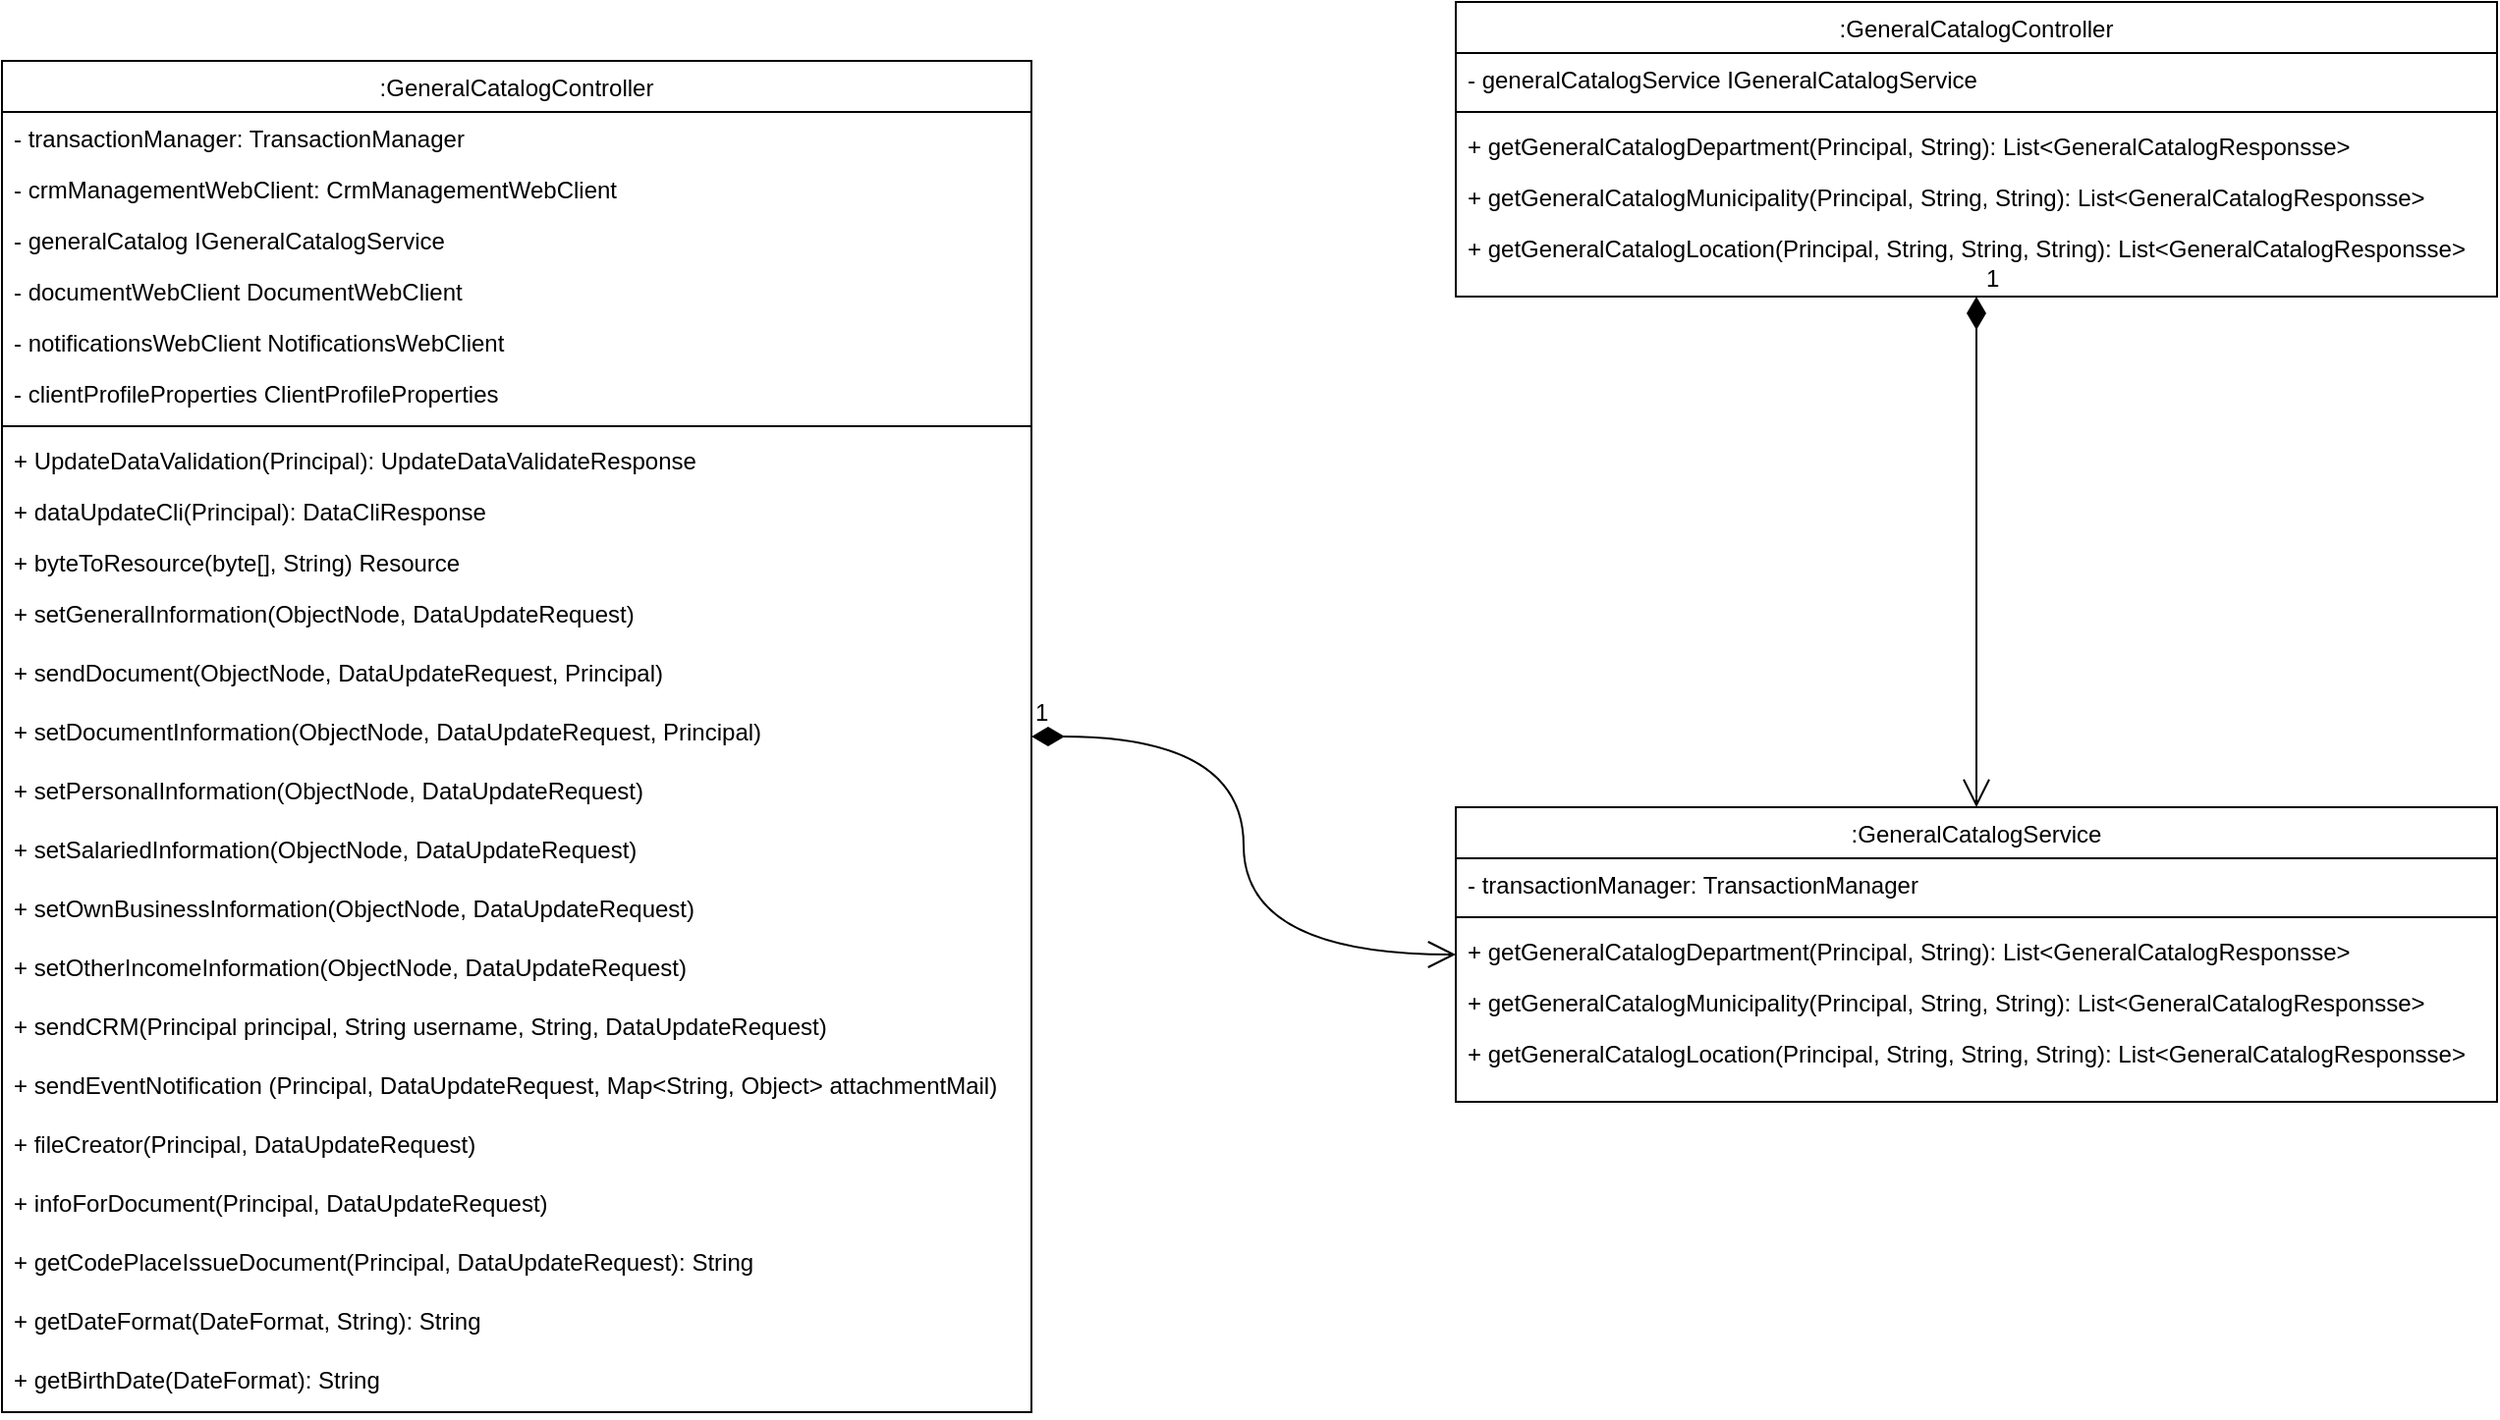 <mxfile version="24.3.1" type="github">
  <diagram id="C5RBs43oDa-KdzZeNtuy" name="Page-1">
    <mxGraphModel dx="974" dy="1546" grid="1" gridSize="10" guides="1" tooltips="1" connect="1" arrows="1" fold="1" page="1" pageScale="1" pageWidth="827" pageHeight="1169" math="0" shadow="0">
      <root>
        <mxCell id="WIyWlLk6GJQsqaUBKTNV-0" />
        <mxCell id="WIyWlLk6GJQsqaUBKTNV-1" parent="WIyWlLk6GJQsqaUBKTNV-0" />
        <mxCell id="a0fRmnBFIjUAvSHUjLkj-1" value=":GeneralCatalogController" style="swimlane;fontStyle=0;align=center;verticalAlign=top;childLayout=stackLayout;horizontal=1;startSize=26;horizontalStack=0;resizeParent=1;resizeLast=0;collapsible=1;marginBottom=0;rounded=0;shadow=0;strokeWidth=1;" parent="WIyWlLk6GJQsqaUBKTNV-1" vertex="1">
          <mxGeometry x="880" y="-390" width="530" height="150" as="geometry">
            <mxRectangle x="550" y="140" width="160" height="26" as="alternateBounds" />
          </mxGeometry>
        </mxCell>
        <mxCell id="a0fRmnBFIjUAvSHUjLkj-2" value="- generalCatalogService IGeneralCatalogService" style="text;align=left;verticalAlign=top;spacingLeft=4;spacingRight=4;overflow=hidden;rotatable=0;points=[[0,0.5],[1,0.5]];portConstraint=eastwest;" parent="a0fRmnBFIjUAvSHUjLkj-1" vertex="1">
          <mxGeometry y="26" width="530" height="26" as="geometry" />
        </mxCell>
        <mxCell id="a0fRmnBFIjUAvSHUjLkj-7" value="" style="line;html=1;strokeWidth=1;align=left;verticalAlign=middle;spacingTop=-1;spacingLeft=3;spacingRight=3;rotatable=0;labelPosition=right;points=[];portConstraint=eastwest;" parent="a0fRmnBFIjUAvSHUjLkj-1" vertex="1">
          <mxGeometry y="52" width="530" height="8" as="geometry" />
        </mxCell>
        <mxCell id="a0fRmnBFIjUAvSHUjLkj-8" value="+ getGeneralCatalogDepartment(Principal, String): List&lt;GeneralCatalogResponsse&gt;" style="text;align=left;verticalAlign=top;spacingLeft=4;spacingRight=4;overflow=hidden;rotatable=0;points=[[0,0.5],[1,0.5]];portConstraint=eastwest;" parent="a0fRmnBFIjUAvSHUjLkj-1" vertex="1">
          <mxGeometry y="60" width="530" height="26" as="geometry" />
        </mxCell>
        <mxCell id="a0fRmnBFIjUAvSHUjLkj-10" value="+ getGeneralCatalogMunicipality(Principal, String, String): List&lt;GeneralCatalogResponsse&gt;" style="text;align=left;verticalAlign=top;spacingLeft=4;spacingRight=4;overflow=hidden;rotatable=0;points=[[0,0.5],[1,0.5]];portConstraint=eastwest;" parent="a0fRmnBFIjUAvSHUjLkj-1" vertex="1">
          <mxGeometry y="86" width="530" height="26" as="geometry" />
        </mxCell>
        <mxCell id="a0fRmnBFIjUAvSHUjLkj-11" value="+ getGeneralCatalogLocation(Principal, String, String, String): List&lt;GeneralCatalogResponsse&gt;" style="text;align=left;verticalAlign=top;spacingLeft=4;spacingRight=4;overflow=hidden;rotatable=0;points=[[0,0.5],[1,0.5]];portConstraint=eastwest;" parent="a0fRmnBFIjUAvSHUjLkj-1" vertex="1">
          <mxGeometry y="112" width="530" height="26" as="geometry" />
        </mxCell>
        <mxCell id="a0fRmnBFIjUAvSHUjLkj-12" value=":GeneralCatalogController" style="swimlane;fontStyle=0;align=center;verticalAlign=top;childLayout=stackLayout;horizontal=1;startSize=26;horizontalStack=0;resizeParent=1;resizeLast=0;collapsible=1;marginBottom=0;rounded=0;shadow=0;strokeWidth=1;" parent="WIyWlLk6GJQsqaUBKTNV-1" vertex="1">
          <mxGeometry x="140" y="-360" width="524" height="688" as="geometry">
            <mxRectangle x="550" y="140" width="160" height="26" as="alternateBounds" />
          </mxGeometry>
        </mxCell>
        <mxCell id="a0fRmnBFIjUAvSHUjLkj-13" value="- transactionManager: TransactionManager    " style="text;align=left;verticalAlign=top;spacingLeft=4;spacingRight=4;overflow=hidden;rotatable=0;points=[[0,0.5],[1,0.5]];portConstraint=eastwest;" parent="a0fRmnBFIjUAvSHUjLkj-12" vertex="1">
          <mxGeometry y="26" width="524" height="26" as="geometry" />
        </mxCell>
        <mxCell id="a0fRmnBFIjUAvSHUjLkj-19" value="- crmManagementWebClient: CrmManagementWebClient" style="text;align=left;verticalAlign=top;spacingLeft=4;spacingRight=4;overflow=hidden;rotatable=0;points=[[0,0.5],[1,0.5]];portConstraint=eastwest;" parent="a0fRmnBFIjUAvSHUjLkj-12" vertex="1">
          <mxGeometry y="52" width="524" height="26" as="geometry" />
        </mxCell>
        <mxCell id="a0fRmnBFIjUAvSHUjLkj-20" value="- generalCatalog IGeneralCatalogService" style="text;align=left;verticalAlign=top;spacingLeft=4;spacingRight=4;overflow=hidden;rotatable=0;points=[[0,0.5],[1,0.5]];portConstraint=eastwest;" parent="a0fRmnBFIjUAvSHUjLkj-12" vertex="1">
          <mxGeometry y="78" width="524" height="26" as="geometry" />
        </mxCell>
        <mxCell id="JnGfbDEKO6ECU3i_xtBa-0" value="- documentWebClient DocumentWebClient    " style="text;align=left;verticalAlign=top;spacingLeft=4;spacingRight=4;overflow=hidden;rotatable=0;points=[[0,0.5],[1,0.5]];portConstraint=eastwest;" vertex="1" parent="a0fRmnBFIjUAvSHUjLkj-12">
          <mxGeometry y="104" width="524" height="26" as="geometry" />
        </mxCell>
        <mxCell id="JnGfbDEKO6ECU3i_xtBa-1" value="- notificationsWebClient NotificationsWebClient" style="text;align=left;verticalAlign=top;spacingLeft=4;spacingRight=4;overflow=hidden;rotatable=0;points=[[0,0.5],[1,0.5]];portConstraint=eastwest;" vertex="1" parent="a0fRmnBFIjUAvSHUjLkj-12">
          <mxGeometry y="130" width="524" height="26" as="geometry" />
        </mxCell>
        <mxCell id="JnGfbDEKO6ECU3i_xtBa-2" value="- clientProfileProperties ClientProfileProperties" style="text;align=left;verticalAlign=top;spacingLeft=4;spacingRight=4;overflow=hidden;rotatable=0;points=[[0,0.5],[1,0.5]];portConstraint=eastwest;" vertex="1" parent="a0fRmnBFIjUAvSHUjLkj-12">
          <mxGeometry y="156" width="524" height="26" as="geometry" />
        </mxCell>
        <mxCell id="a0fRmnBFIjUAvSHUjLkj-14" value="" style="line;html=1;strokeWidth=1;align=left;verticalAlign=middle;spacingTop=-1;spacingLeft=3;spacingRight=3;rotatable=0;labelPosition=right;points=[];portConstraint=eastwest;" parent="a0fRmnBFIjUAvSHUjLkj-12" vertex="1">
          <mxGeometry y="182" width="524" height="8" as="geometry" />
        </mxCell>
        <mxCell id="a0fRmnBFIjUAvSHUjLkj-15" value="+ UpdateDataValidation(Principal): UpdateDataValidateResponse" style="text;align=left;verticalAlign=top;spacingLeft=4;spacingRight=4;overflow=hidden;rotatable=0;points=[[0,0.5],[1,0.5]];portConstraint=eastwest;" parent="a0fRmnBFIjUAvSHUjLkj-12" vertex="1">
          <mxGeometry y="190" width="524" height="26" as="geometry" />
        </mxCell>
        <mxCell id="a0fRmnBFIjUAvSHUjLkj-16" value="+ dataUpdateCli(Principal): DataCliResponse" style="text;align=left;verticalAlign=top;spacingLeft=4;spacingRight=4;overflow=hidden;rotatable=0;points=[[0,0.5],[1,0.5]];portConstraint=eastwest;" parent="a0fRmnBFIjUAvSHUjLkj-12" vertex="1">
          <mxGeometry y="216" width="524" height="26" as="geometry" />
        </mxCell>
        <mxCell id="a0fRmnBFIjUAvSHUjLkj-17" value="+ byteToResource(byte[], String) Resource" style="text;align=left;verticalAlign=top;spacingLeft=4;spacingRight=4;overflow=hidden;rotatable=0;points=[[0,0.5],[1,0.5]];portConstraint=eastwest;" parent="a0fRmnBFIjUAvSHUjLkj-12" vertex="1">
          <mxGeometry y="242" width="524" height="26" as="geometry" />
        </mxCell>
        <mxCell id="a0fRmnBFIjUAvSHUjLkj-23" value="+ setGeneralInformation(ObjectNode, DataUpdateRequest)" style="text;align=left;verticalAlign=top;spacingLeft=4;spacingRight=4;overflow=hidden;rotatable=0;points=[[0,0.5],[1,0.5]];portConstraint=eastwest;" parent="a0fRmnBFIjUAvSHUjLkj-12" vertex="1">
          <mxGeometry y="268" width="524" height="30" as="geometry" />
        </mxCell>
        <mxCell id="a0fRmnBFIjUAvSHUjLkj-30" value="+ sendDocument(ObjectNode, DataUpdateRequest, Principal)" style="text;align=left;verticalAlign=top;spacingLeft=4;spacingRight=4;overflow=hidden;rotatable=0;points=[[0,0.5],[1,0.5]];portConstraint=eastwest;" parent="a0fRmnBFIjUAvSHUjLkj-12" vertex="1">
          <mxGeometry y="298" width="524" height="30" as="geometry" />
        </mxCell>
        <mxCell id="a0fRmnBFIjUAvSHUjLkj-32" value="+ setDocumentInformation(ObjectNode, DataUpdateRequest, Principal)" style="text;align=left;verticalAlign=top;spacingLeft=4;spacingRight=4;overflow=hidden;rotatable=0;points=[[0,0.5],[1,0.5]];portConstraint=eastwest;" parent="a0fRmnBFIjUAvSHUjLkj-12" vertex="1">
          <mxGeometry y="328" width="524" height="30" as="geometry" />
        </mxCell>
        <mxCell id="a0fRmnBFIjUAvSHUjLkj-33" value="+ setPersonalInformation(ObjectNode, DataUpdateRequest)" style="text;align=left;verticalAlign=top;spacingLeft=4;spacingRight=4;overflow=hidden;rotatable=0;points=[[0,0.5],[1,0.5]];portConstraint=eastwest;" parent="a0fRmnBFIjUAvSHUjLkj-12" vertex="1">
          <mxGeometry y="358" width="524" height="30" as="geometry" />
        </mxCell>
        <mxCell id="a0fRmnBFIjUAvSHUjLkj-34" value="+ setSalariedInformation(ObjectNode, DataUpdateRequest)" style="text;align=left;verticalAlign=top;spacingLeft=4;spacingRight=4;overflow=hidden;rotatable=0;points=[[0,0.5],[1,0.5]];portConstraint=eastwest;" parent="a0fRmnBFIjUAvSHUjLkj-12" vertex="1">
          <mxGeometry y="388" width="524" height="30" as="geometry" />
        </mxCell>
        <mxCell id="a0fRmnBFIjUAvSHUjLkj-35" value="+ setOwnBusinessInformation(ObjectNode, DataUpdateRequest)" style="text;align=left;verticalAlign=top;spacingLeft=4;spacingRight=4;overflow=hidden;rotatable=0;points=[[0,0.5],[1,0.5]];portConstraint=eastwest;" parent="a0fRmnBFIjUAvSHUjLkj-12" vertex="1">
          <mxGeometry y="418" width="524" height="30" as="geometry" />
        </mxCell>
        <mxCell id="a0fRmnBFIjUAvSHUjLkj-36" value="+ setOtherIncomeInformation(ObjectNode, DataUpdateRequest)" style="text;align=left;verticalAlign=top;spacingLeft=4;spacingRight=4;overflow=hidden;rotatable=0;points=[[0,0.5],[1,0.5]];portConstraint=eastwest;" parent="a0fRmnBFIjUAvSHUjLkj-12" vertex="1">
          <mxGeometry y="448" width="524" height="30" as="geometry" />
        </mxCell>
        <mxCell id="a0fRmnBFIjUAvSHUjLkj-37" value="+ sendCRM(Principal principal, String username, String, DataUpdateRequest)" style="text;align=left;verticalAlign=top;spacingLeft=4;spacingRight=4;overflow=hidden;rotatable=0;points=[[0,0.5],[1,0.5]];portConstraint=eastwest;" parent="a0fRmnBFIjUAvSHUjLkj-12" vertex="1">
          <mxGeometry y="478" width="524" height="30" as="geometry" />
        </mxCell>
        <mxCell id="JnGfbDEKO6ECU3i_xtBa-5" value="+ sendEventNotification (Principal, DataUpdateRequest, Map&lt;String, Object&gt; attachmentMail)" style="text;align=left;verticalAlign=top;spacingLeft=4;spacingRight=4;overflow=hidden;rotatable=0;points=[[0,0.5],[1,0.5]];portConstraint=eastwest;" vertex="1" parent="a0fRmnBFIjUAvSHUjLkj-12">
          <mxGeometry y="508" width="524" height="30" as="geometry" />
        </mxCell>
        <mxCell id="JnGfbDEKO6ECU3i_xtBa-6" value="+ fileCreator(Principal, DataUpdateRequest)" style="text;align=left;verticalAlign=top;spacingLeft=4;spacingRight=4;overflow=hidden;rotatable=0;points=[[0,0.5],[1,0.5]];portConstraint=eastwest;" vertex="1" parent="a0fRmnBFIjUAvSHUjLkj-12">
          <mxGeometry y="538" width="524" height="30" as="geometry" />
        </mxCell>
        <mxCell id="JnGfbDEKO6ECU3i_xtBa-7" value="+ infoForDocument(Principal, DataUpdateRequest)" style="text;align=left;verticalAlign=top;spacingLeft=4;spacingRight=4;overflow=hidden;rotatable=0;points=[[0,0.5],[1,0.5]];portConstraint=eastwest;" vertex="1" parent="a0fRmnBFIjUAvSHUjLkj-12">
          <mxGeometry y="568" width="524" height="30" as="geometry" />
        </mxCell>
        <mxCell id="a0fRmnBFIjUAvSHUjLkj-38" value="+ getCodePlaceIssueDocument(Principal, DataUpdateRequest): String" style="text;align=left;verticalAlign=top;spacingLeft=4;spacingRight=4;overflow=hidden;rotatable=0;points=[[0,0.5],[1,0.5]];portConstraint=eastwest;" parent="a0fRmnBFIjUAvSHUjLkj-12" vertex="1">
          <mxGeometry y="598" width="524" height="30" as="geometry" />
        </mxCell>
        <mxCell id="a0fRmnBFIjUAvSHUjLkj-39" value="+ getDateFormat(DateFormat, String): String" style="text;align=left;verticalAlign=top;spacingLeft=4;spacingRight=4;overflow=hidden;rotatable=0;points=[[0,0.5],[1,0.5]];portConstraint=eastwest;" parent="a0fRmnBFIjUAvSHUjLkj-12" vertex="1">
          <mxGeometry y="628" width="524" height="30" as="geometry" />
        </mxCell>
        <mxCell id="a0fRmnBFIjUAvSHUjLkj-40" value="+ getBirthDate(DateFormat): String" style="text;align=left;verticalAlign=top;spacingLeft=4;spacingRight=4;overflow=hidden;rotatable=0;points=[[0,0.5],[1,0.5]];portConstraint=eastwest;" parent="a0fRmnBFIjUAvSHUjLkj-12" vertex="1">
          <mxGeometry y="658" width="524" height="30" as="geometry" />
        </mxCell>
        <mxCell id="a0fRmnBFIjUAvSHUjLkj-47" value=":GeneralCatalogService" style="swimlane;fontStyle=0;align=center;verticalAlign=top;childLayout=stackLayout;horizontal=1;startSize=26;horizontalStack=0;resizeParent=1;resizeLast=0;collapsible=1;marginBottom=0;rounded=0;shadow=0;strokeWidth=1;" parent="WIyWlLk6GJQsqaUBKTNV-1" vertex="1">
          <mxGeometry x="880" y="20" width="530" height="150" as="geometry">
            <mxRectangle x="550" y="140" width="160" height="26" as="alternateBounds" />
          </mxGeometry>
        </mxCell>
        <mxCell id="a0fRmnBFIjUAvSHUjLkj-48" value="- transactionManager: TransactionManager" style="text;align=left;verticalAlign=top;spacingLeft=4;spacingRight=4;overflow=hidden;rotatable=0;points=[[0,0.5],[1,0.5]];portConstraint=eastwest;" parent="a0fRmnBFIjUAvSHUjLkj-47" vertex="1">
          <mxGeometry y="26" width="530" height="26" as="geometry" />
        </mxCell>
        <mxCell id="a0fRmnBFIjUAvSHUjLkj-49" value="" style="line;html=1;strokeWidth=1;align=left;verticalAlign=middle;spacingTop=-1;spacingLeft=3;spacingRight=3;rotatable=0;labelPosition=right;points=[];portConstraint=eastwest;" parent="a0fRmnBFIjUAvSHUjLkj-47" vertex="1">
          <mxGeometry y="52" width="530" height="8" as="geometry" />
        </mxCell>
        <mxCell id="a0fRmnBFIjUAvSHUjLkj-50" value="+ getGeneralCatalogDepartment(Principal, String): List&lt;GeneralCatalogResponsse&gt;" style="text;align=left;verticalAlign=top;spacingLeft=4;spacingRight=4;overflow=hidden;rotatable=0;points=[[0,0.5],[1,0.5]];portConstraint=eastwest;" parent="a0fRmnBFIjUAvSHUjLkj-47" vertex="1">
          <mxGeometry y="60" width="530" height="26" as="geometry" />
        </mxCell>
        <mxCell id="a0fRmnBFIjUAvSHUjLkj-51" value="+ getGeneralCatalogMunicipality(Principal, String, String): List&lt;GeneralCatalogResponsse&gt;" style="text;align=left;verticalAlign=top;spacingLeft=4;spacingRight=4;overflow=hidden;rotatable=0;points=[[0,0.5],[1,0.5]];portConstraint=eastwest;" parent="a0fRmnBFIjUAvSHUjLkj-47" vertex="1">
          <mxGeometry y="86" width="530" height="26" as="geometry" />
        </mxCell>
        <mxCell id="a0fRmnBFIjUAvSHUjLkj-52" value="+ getGeneralCatalogLocation(Principal, String, String, String): List&lt;GeneralCatalogResponsse&gt;" style="text;align=left;verticalAlign=top;spacingLeft=4;spacingRight=4;overflow=hidden;rotatable=0;points=[[0,0.5],[1,0.5]];portConstraint=eastwest;" parent="a0fRmnBFIjUAvSHUjLkj-47" vertex="1">
          <mxGeometry y="112" width="530" height="26" as="geometry" />
        </mxCell>
        <mxCell id="a0fRmnBFIjUAvSHUjLkj-54" value="1" style="endArrow=open;html=1;endSize=12;startArrow=diamondThin;startSize=14;startFill=1;edgeStyle=orthogonalEdgeStyle;align=left;verticalAlign=bottom;rounded=0;fontSize=12;curved=1;" parent="WIyWlLk6GJQsqaUBKTNV-1" source="a0fRmnBFIjUAvSHUjLkj-1" target="a0fRmnBFIjUAvSHUjLkj-47" edge="1">
          <mxGeometry x="-1" y="3" relative="1" as="geometry">
            <mxPoint x="270" y="-60" as="sourcePoint" />
            <mxPoint x="430" y="-1" as="targetPoint" />
            <Array as="points">
              <mxPoint x="1145" y="-130" />
              <mxPoint x="1145" y="-130" />
            </Array>
          </mxGeometry>
        </mxCell>
        <mxCell id="a0fRmnBFIjUAvSHUjLkj-55" value="1" style="endArrow=open;html=1;endSize=12;startArrow=diamondThin;startSize=14;startFill=1;edgeStyle=orthogonalEdgeStyle;align=left;verticalAlign=bottom;rounded=0;fontSize=12;curved=1;" parent="WIyWlLk6GJQsqaUBKTNV-1" source="a0fRmnBFIjUAvSHUjLkj-12" target="a0fRmnBFIjUAvSHUjLkj-47" edge="1">
          <mxGeometry x="-1" y="3" relative="1" as="geometry">
            <mxPoint x="430" y="190" as="sourcePoint" />
            <mxPoint x="900" y="-50" as="targetPoint" />
          </mxGeometry>
        </mxCell>
      </root>
    </mxGraphModel>
  </diagram>
</mxfile>
